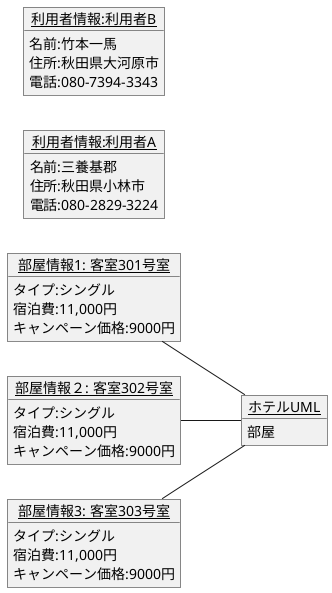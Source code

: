 @startuml ホテルオブジェクト図
left to right direction

object "<u>ホテルUML</u>" as Hote {
部屋
}
object "<u>利用者情報:利用者A</u>" as C1 {
名前:三養基郡
住所:秋田県小林市
電話:080-2829-3224
}
object "<u>利用者情報:利用者B</u>" as C2 {
名前:竹本一馬
住所:秋田県大河原市
電話:080-7394-3343
}
object "<u>部屋情報1: 客室301号室</u>" as H1 {
タイプ:シングル
宿泊費:11,000円
キャンペーン価格:9000円
}
object "<u>部屋情報２: 客室302号室</u>" as H2 {
タイプ:シングル
宿泊費:11,000円
キャンペーン価格:9000円
}
object "<u>部屋情報3: 客室303号室</u>" as H3 {
タイプ:シングル
宿泊費:11,000円
キャンペーン価格:9000円
}
H1 -- Hote
H2 -- Hote
H3 -- Hote
' Hote -- C1
' Hote -- C2
@enduml